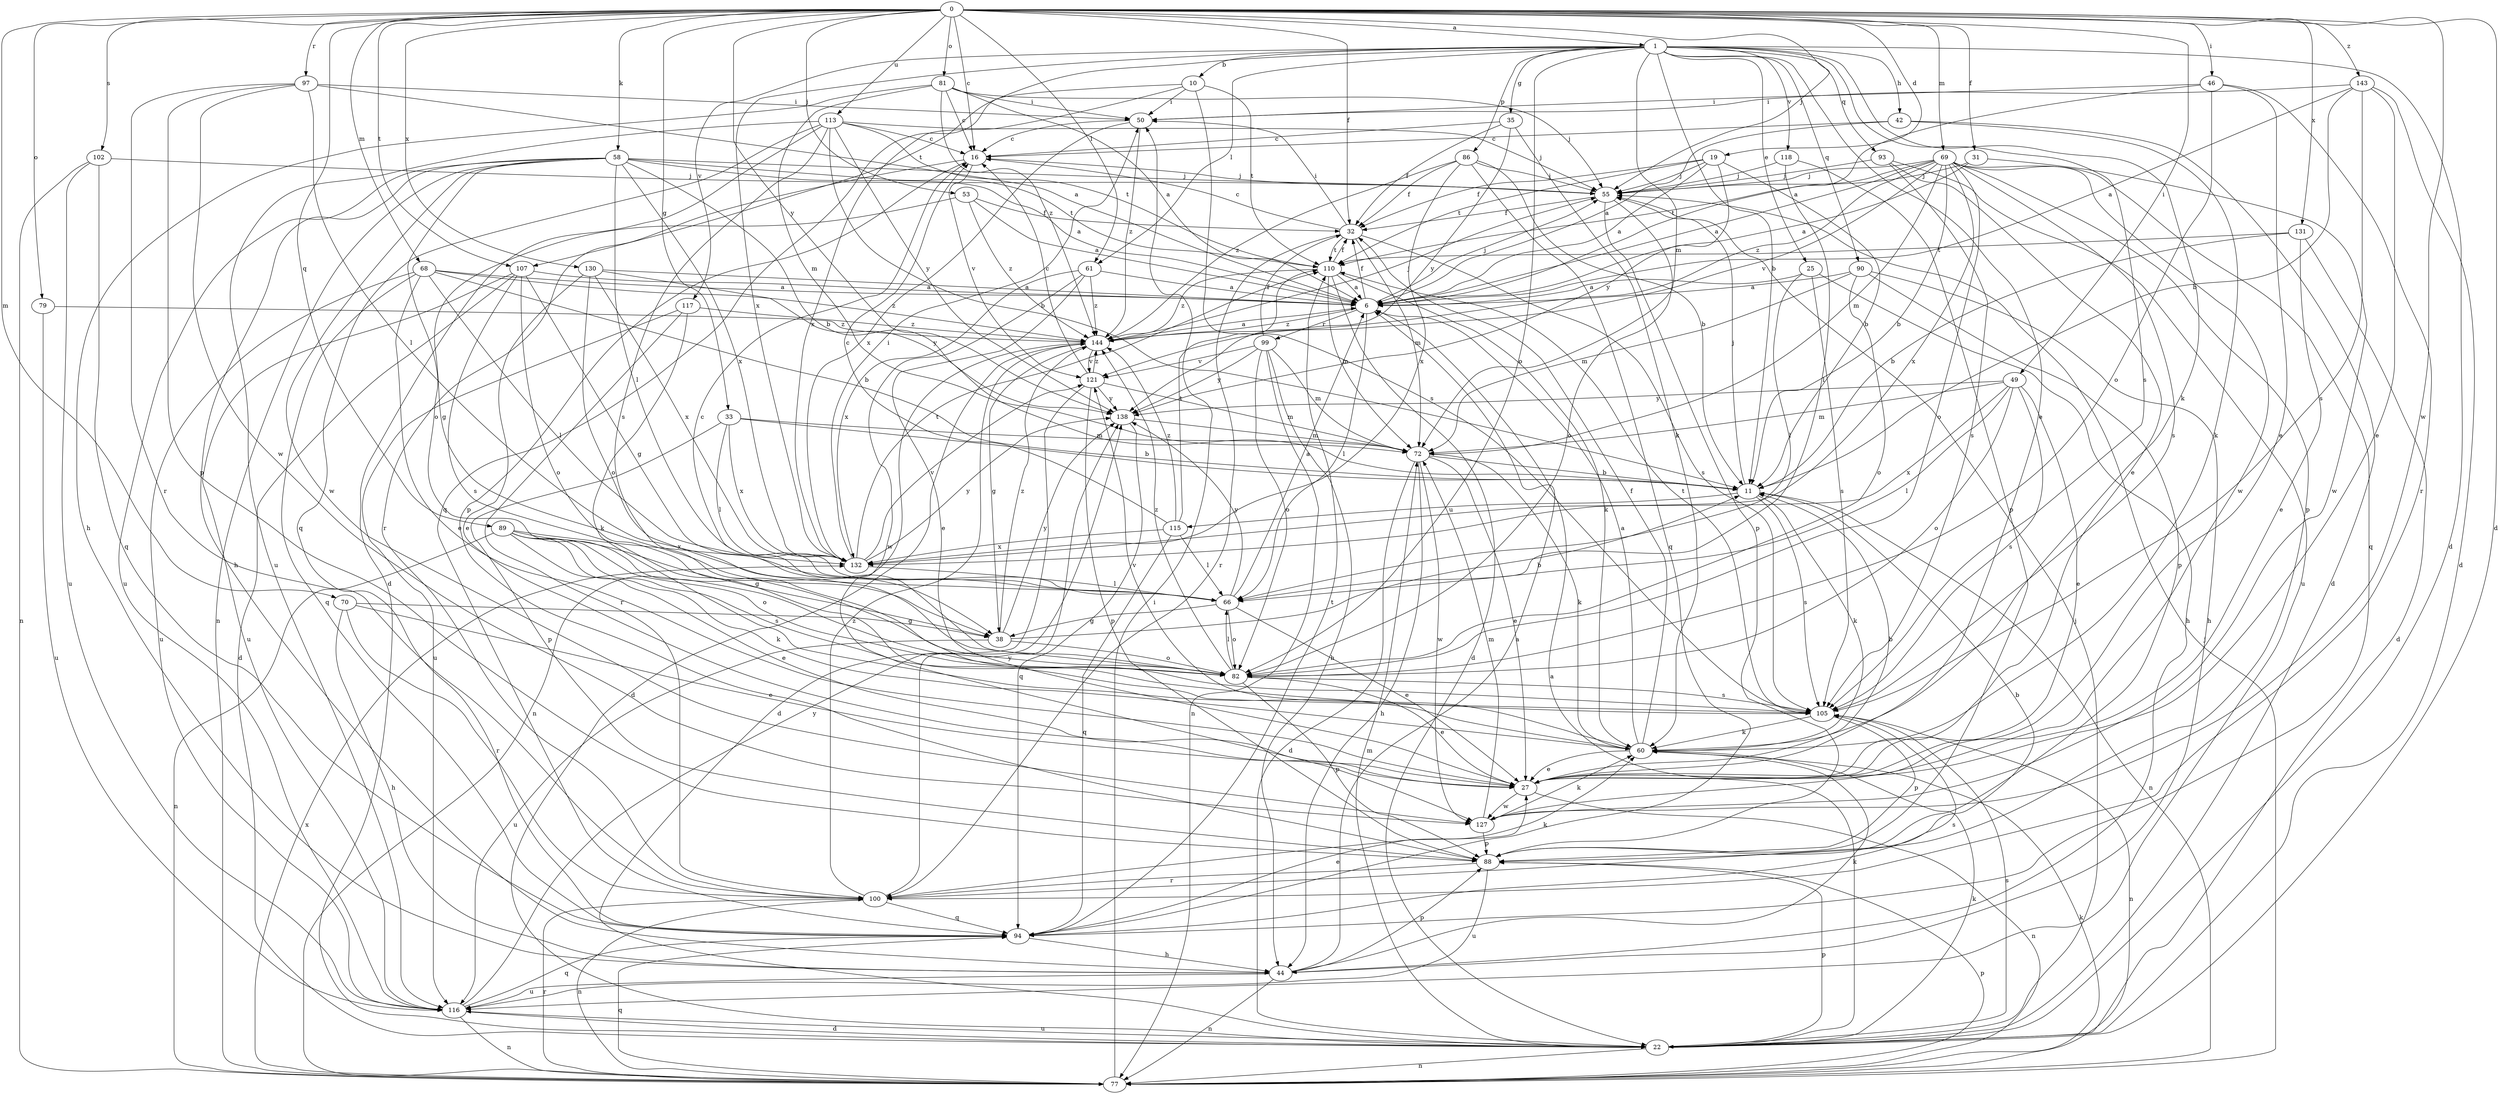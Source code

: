 strict digraph  {
0;
1;
6;
10;
11;
16;
19;
22;
25;
27;
31;
32;
33;
35;
38;
42;
44;
46;
49;
50;
53;
55;
58;
60;
61;
66;
68;
69;
70;
72;
77;
79;
81;
82;
86;
88;
89;
90;
93;
94;
97;
99;
100;
102;
105;
107;
110;
113;
115;
116;
117;
118;
121;
127;
130;
131;
132;
138;
143;
144;
0 -> 1  [label=a];
0 -> 16  [label=c];
0 -> 19  [label=d];
0 -> 22  [label=d];
0 -> 31  [label=f];
0 -> 32  [label=f];
0 -> 33  [label=g];
0 -> 46  [label=i];
0 -> 49  [label=i];
0 -> 53  [label=j];
0 -> 55  [label=j];
0 -> 58  [label=k];
0 -> 61  [label=l];
0 -> 68  [label=m];
0 -> 69  [label=m];
0 -> 70  [label=m];
0 -> 79  [label=o];
0 -> 81  [label=o];
0 -> 89  [label=q];
0 -> 97  [label=r];
0 -> 102  [label=s];
0 -> 107  [label=t];
0 -> 113  [label=u];
0 -> 127  [label=w];
0 -> 130  [label=x];
0 -> 131  [label=x];
0 -> 138  [label=y];
0 -> 143  [label=z];
1 -> 10  [label=b];
1 -> 11  [label=b];
1 -> 22  [label=d];
1 -> 25  [label=e];
1 -> 27  [label=e];
1 -> 35  [label=g];
1 -> 42  [label=h];
1 -> 60  [label=k];
1 -> 61  [label=l];
1 -> 72  [label=m];
1 -> 82  [label=o];
1 -> 86  [label=p];
1 -> 90  [label=q];
1 -> 93  [label=q];
1 -> 105  [label=s];
1 -> 107  [label=t];
1 -> 117  [label=v];
1 -> 118  [label=v];
1 -> 132  [label=x];
6 -> 32  [label=f];
6 -> 55  [label=j];
6 -> 66  [label=l];
6 -> 99  [label=r];
6 -> 144  [label=z];
10 -> 50  [label=i];
10 -> 94  [label=q];
10 -> 105  [label=s];
10 -> 110  [label=t];
10 -> 132  [label=x];
11 -> 55  [label=j];
11 -> 60  [label=k];
11 -> 77  [label=n];
11 -> 105  [label=s];
11 -> 115  [label=u];
16 -> 55  [label=j];
16 -> 88  [label=p];
16 -> 100  [label=r];
16 -> 121  [label=v];
19 -> 6  [label=a];
19 -> 11  [label=b];
19 -> 32  [label=f];
19 -> 55  [label=j];
19 -> 110  [label=t];
19 -> 138  [label=y];
22 -> 6  [label=a];
22 -> 55  [label=j];
22 -> 60  [label=k];
22 -> 72  [label=m];
22 -> 77  [label=n];
22 -> 88  [label=p];
22 -> 105  [label=s];
22 -> 116  [label=u];
25 -> 6  [label=a];
25 -> 44  [label=h];
25 -> 66  [label=l];
25 -> 105  [label=s];
27 -> 11  [label=b];
27 -> 77  [label=n];
27 -> 127  [label=w];
31 -> 6  [label=a];
31 -> 55  [label=j];
31 -> 127  [label=w];
32 -> 16  [label=c];
32 -> 50  [label=i];
32 -> 72  [label=m];
32 -> 100  [label=r];
32 -> 105  [label=s];
32 -> 110  [label=t];
33 -> 11  [label=b];
33 -> 66  [label=l];
33 -> 72  [label=m];
33 -> 88  [label=p];
33 -> 132  [label=x];
35 -> 16  [label=c];
35 -> 32  [label=f];
35 -> 60  [label=k];
35 -> 138  [label=y];
38 -> 11  [label=b];
38 -> 82  [label=o];
38 -> 116  [label=u];
38 -> 138  [label=y];
38 -> 144  [label=z];
42 -> 6  [label=a];
42 -> 16  [label=c];
42 -> 22  [label=d];
42 -> 60  [label=k];
44 -> 6  [label=a];
44 -> 60  [label=k];
44 -> 77  [label=n];
44 -> 88  [label=p];
44 -> 116  [label=u];
46 -> 6  [label=a];
46 -> 27  [label=e];
46 -> 50  [label=i];
46 -> 82  [label=o];
46 -> 100  [label=r];
49 -> 27  [label=e];
49 -> 66  [label=l];
49 -> 72  [label=m];
49 -> 82  [label=o];
49 -> 105  [label=s];
49 -> 132  [label=x];
49 -> 138  [label=y];
50 -> 16  [label=c];
50 -> 132  [label=x];
50 -> 144  [label=z];
53 -> 6  [label=a];
53 -> 32  [label=f];
53 -> 38  [label=g];
53 -> 144  [label=z];
55 -> 32  [label=f];
55 -> 82  [label=o];
55 -> 88  [label=p];
58 -> 6  [label=a];
58 -> 11  [label=b];
58 -> 44  [label=h];
58 -> 55  [label=j];
58 -> 66  [label=l];
58 -> 77  [label=n];
58 -> 82  [label=o];
58 -> 110  [label=t];
58 -> 116  [label=u];
58 -> 127  [label=w];
58 -> 132  [label=x];
60 -> 6  [label=a];
60 -> 27  [label=e];
60 -> 32  [label=f];
60 -> 121  [label=v];
61 -> 6  [label=a];
61 -> 27  [label=e];
61 -> 127  [label=w];
61 -> 132  [label=x];
61 -> 144  [label=z];
66 -> 6  [label=a];
66 -> 27  [label=e];
66 -> 38  [label=g];
66 -> 82  [label=o];
66 -> 138  [label=y];
68 -> 6  [label=a];
68 -> 11  [label=b];
68 -> 27  [label=e];
68 -> 66  [label=l];
68 -> 94  [label=q];
68 -> 116  [label=u];
68 -> 144  [label=z];
69 -> 6  [label=a];
69 -> 11  [label=b];
69 -> 55  [label=j];
69 -> 72  [label=m];
69 -> 82  [label=o];
69 -> 88  [label=p];
69 -> 94  [label=q];
69 -> 105  [label=s];
69 -> 110  [label=t];
69 -> 121  [label=v];
69 -> 127  [label=w];
69 -> 132  [label=x];
69 -> 144  [label=z];
70 -> 27  [label=e];
70 -> 38  [label=g];
70 -> 44  [label=h];
70 -> 100  [label=r];
72 -> 11  [label=b];
72 -> 22  [label=d];
72 -> 27  [label=e];
72 -> 44  [label=h];
72 -> 60  [label=k];
72 -> 127  [label=w];
77 -> 50  [label=i];
77 -> 55  [label=j];
77 -> 60  [label=k];
77 -> 88  [label=p];
77 -> 94  [label=q];
77 -> 100  [label=r];
77 -> 132  [label=x];
79 -> 116  [label=u];
79 -> 144  [label=z];
81 -> 6  [label=a];
81 -> 16  [label=c];
81 -> 44  [label=h];
81 -> 50  [label=i];
81 -> 55  [label=j];
81 -> 72  [label=m];
81 -> 144  [label=z];
82 -> 16  [label=c];
82 -> 27  [label=e];
82 -> 66  [label=l];
82 -> 88  [label=p];
82 -> 105  [label=s];
82 -> 144  [label=z];
86 -> 11  [label=b];
86 -> 32  [label=f];
86 -> 55  [label=j];
86 -> 94  [label=q];
86 -> 132  [label=x];
86 -> 144  [label=z];
88 -> 100  [label=r];
88 -> 116  [label=u];
89 -> 27  [label=e];
89 -> 38  [label=g];
89 -> 60  [label=k];
89 -> 77  [label=n];
89 -> 82  [label=o];
89 -> 105  [label=s];
89 -> 132  [label=x];
90 -> 6  [label=a];
90 -> 44  [label=h];
90 -> 72  [label=m];
90 -> 82  [label=o];
90 -> 88  [label=p];
93 -> 27  [label=e];
93 -> 55  [label=j];
93 -> 105  [label=s];
93 -> 116  [label=u];
94 -> 27  [label=e];
94 -> 44  [label=h];
94 -> 105  [label=s];
94 -> 110  [label=t];
97 -> 6  [label=a];
97 -> 50  [label=i];
97 -> 66  [label=l];
97 -> 88  [label=p];
97 -> 100  [label=r];
97 -> 127  [label=w];
99 -> 32  [label=f];
99 -> 44  [label=h];
99 -> 72  [label=m];
99 -> 77  [label=n];
99 -> 82  [label=o];
99 -> 121  [label=v];
99 -> 138  [label=y];
100 -> 11  [label=b];
100 -> 60  [label=k];
100 -> 77  [label=n];
100 -> 94  [label=q];
100 -> 138  [label=y];
100 -> 144  [label=z];
102 -> 55  [label=j];
102 -> 77  [label=n];
102 -> 94  [label=q];
102 -> 116  [label=u];
105 -> 60  [label=k];
105 -> 77  [label=n];
105 -> 88  [label=p];
105 -> 110  [label=t];
107 -> 6  [label=a];
107 -> 22  [label=d];
107 -> 38  [label=g];
107 -> 82  [label=o];
107 -> 105  [label=s];
107 -> 116  [label=u];
110 -> 6  [label=a];
110 -> 22  [label=d];
110 -> 32  [label=f];
110 -> 60  [label=k];
110 -> 72  [label=m];
110 -> 144  [label=z];
113 -> 11  [label=b];
113 -> 16  [label=c];
113 -> 22  [label=d];
113 -> 55  [label=j];
113 -> 94  [label=q];
113 -> 105  [label=s];
113 -> 110  [label=t];
113 -> 116  [label=u];
113 -> 138  [label=y];
115 -> 16  [label=c];
115 -> 66  [label=l];
115 -> 94  [label=q];
115 -> 110  [label=t];
115 -> 132  [label=x];
115 -> 144  [label=z];
116 -> 22  [label=d];
116 -> 77  [label=n];
116 -> 94  [label=q];
116 -> 138  [label=y];
117 -> 60  [label=k];
117 -> 100  [label=r];
117 -> 116  [label=u];
117 -> 144  [label=z];
118 -> 55  [label=j];
118 -> 66  [label=l];
118 -> 88  [label=p];
121 -> 16  [label=c];
121 -> 22  [label=d];
121 -> 72  [label=m];
121 -> 88  [label=p];
121 -> 138  [label=y];
121 -> 144  [label=z];
127 -> 60  [label=k];
127 -> 72  [label=m];
127 -> 88  [label=p];
130 -> 6  [label=a];
130 -> 27  [label=e];
130 -> 82  [label=o];
130 -> 132  [label=x];
130 -> 138  [label=y];
131 -> 11  [label=b];
131 -> 22  [label=d];
131 -> 27  [label=e];
131 -> 110  [label=t];
132 -> 50  [label=i];
132 -> 66  [label=l];
132 -> 110  [label=t];
132 -> 121  [label=v];
132 -> 138  [label=y];
138 -> 72  [label=m];
138 -> 94  [label=q];
143 -> 6  [label=a];
143 -> 11  [label=b];
143 -> 22  [label=d];
143 -> 27  [label=e];
143 -> 50  [label=i];
143 -> 105  [label=s];
144 -> 6  [label=a];
144 -> 22  [label=d];
144 -> 38  [label=g];
144 -> 55  [label=j];
144 -> 77  [label=n];
144 -> 121  [label=v];
}
